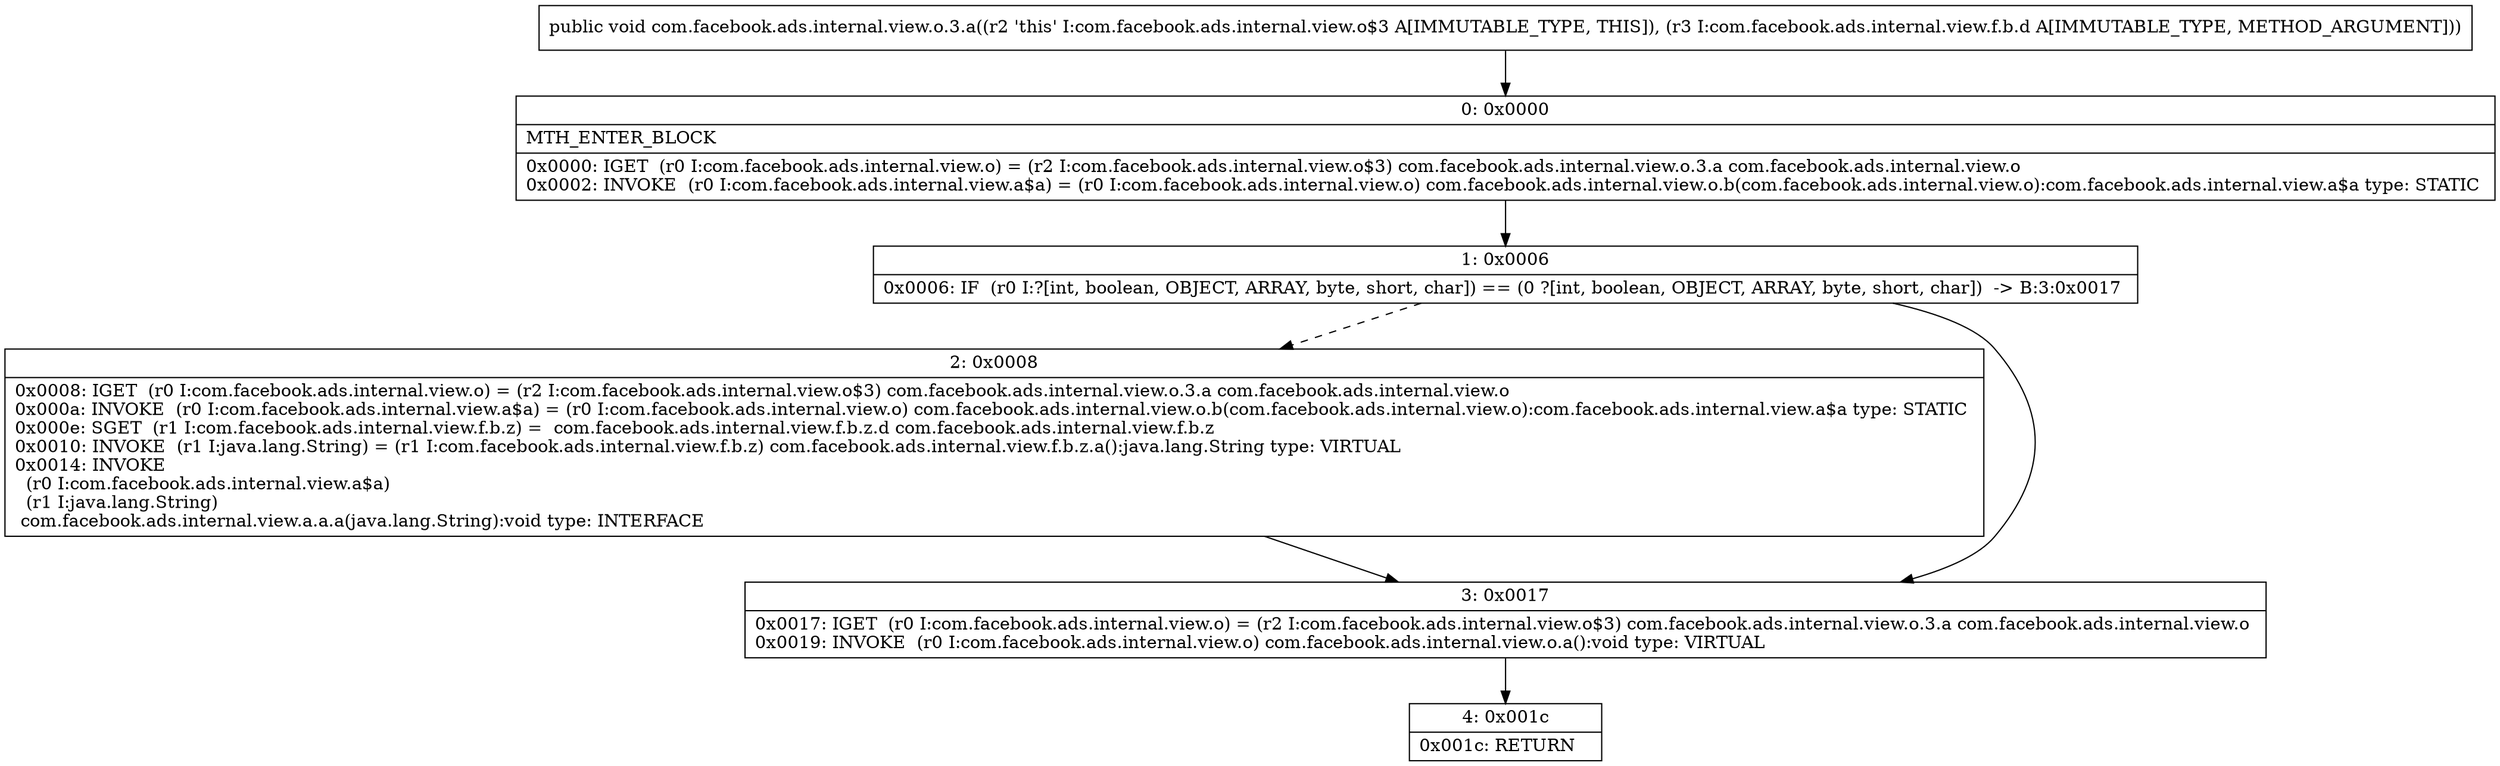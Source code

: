 digraph "CFG forcom.facebook.ads.internal.view.o.3.a(Lcom\/facebook\/ads\/internal\/view\/f\/b\/d;)V" {
Node_0 [shape=record,label="{0\:\ 0x0000|MTH_ENTER_BLOCK\l|0x0000: IGET  (r0 I:com.facebook.ads.internal.view.o) = (r2 I:com.facebook.ads.internal.view.o$3) com.facebook.ads.internal.view.o.3.a com.facebook.ads.internal.view.o \l0x0002: INVOKE  (r0 I:com.facebook.ads.internal.view.a$a) = (r0 I:com.facebook.ads.internal.view.o) com.facebook.ads.internal.view.o.b(com.facebook.ads.internal.view.o):com.facebook.ads.internal.view.a$a type: STATIC \l}"];
Node_1 [shape=record,label="{1\:\ 0x0006|0x0006: IF  (r0 I:?[int, boolean, OBJECT, ARRAY, byte, short, char]) == (0 ?[int, boolean, OBJECT, ARRAY, byte, short, char])  \-\> B:3:0x0017 \l}"];
Node_2 [shape=record,label="{2\:\ 0x0008|0x0008: IGET  (r0 I:com.facebook.ads.internal.view.o) = (r2 I:com.facebook.ads.internal.view.o$3) com.facebook.ads.internal.view.o.3.a com.facebook.ads.internal.view.o \l0x000a: INVOKE  (r0 I:com.facebook.ads.internal.view.a$a) = (r0 I:com.facebook.ads.internal.view.o) com.facebook.ads.internal.view.o.b(com.facebook.ads.internal.view.o):com.facebook.ads.internal.view.a$a type: STATIC \l0x000e: SGET  (r1 I:com.facebook.ads.internal.view.f.b.z) =  com.facebook.ads.internal.view.f.b.z.d com.facebook.ads.internal.view.f.b.z \l0x0010: INVOKE  (r1 I:java.lang.String) = (r1 I:com.facebook.ads.internal.view.f.b.z) com.facebook.ads.internal.view.f.b.z.a():java.lang.String type: VIRTUAL \l0x0014: INVOKE  \l  (r0 I:com.facebook.ads.internal.view.a$a)\l  (r1 I:java.lang.String)\l com.facebook.ads.internal.view.a.a.a(java.lang.String):void type: INTERFACE \l}"];
Node_3 [shape=record,label="{3\:\ 0x0017|0x0017: IGET  (r0 I:com.facebook.ads.internal.view.o) = (r2 I:com.facebook.ads.internal.view.o$3) com.facebook.ads.internal.view.o.3.a com.facebook.ads.internal.view.o \l0x0019: INVOKE  (r0 I:com.facebook.ads.internal.view.o) com.facebook.ads.internal.view.o.a():void type: VIRTUAL \l}"];
Node_4 [shape=record,label="{4\:\ 0x001c|0x001c: RETURN   \l}"];
MethodNode[shape=record,label="{public void com.facebook.ads.internal.view.o.3.a((r2 'this' I:com.facebook.ads.internal.view.o$3 A[IMMUTABLE_TYPE, THIS]), (r3 I:com.facebook.ads.internal.view.f.b.d A[IMMUTABLE_TYPE, METHOD_ARGUMENT])) }"];
MethodNode -> Node_0;
Node_0 -> Node_1;
Node_1 -> Node_2[style=dashed];
Node_1 -> Node_3;
Node_2 -> Node_3;
Node_3 -> Node_4;
}

